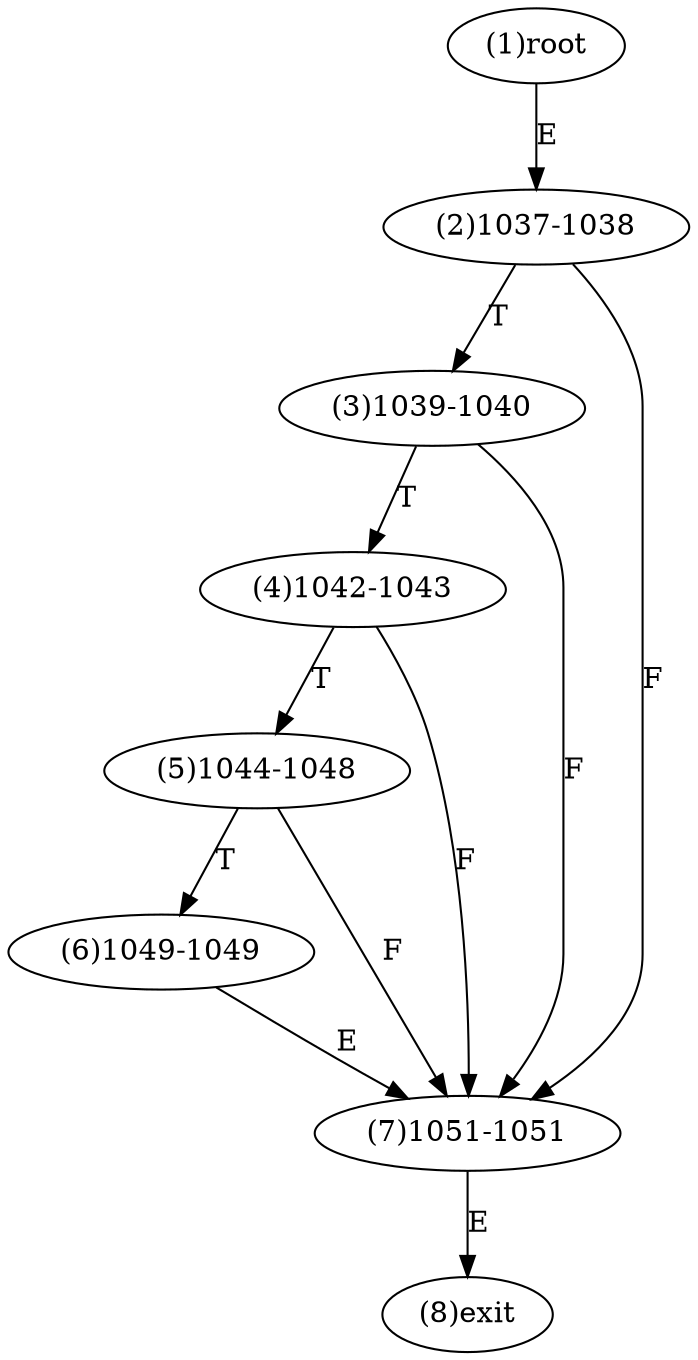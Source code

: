 digraph "" { 
1[ label="(1)root"];
2[ label="(2)1037-1038"];
3[ label="(3)1039-1040"];
4[ label="(4)1042-1043"];
5[ label="(5)1044-1048"];
6[ label="(6)1049-1049"];
7[ label="(7)1051-1051"];
8[ label="(8)exit"];
1->2[ label="E"];
2->7[ label="F"];
2->3[ label="T"];
3->7[ label="F"];
3->4[ label="T"];
4->7[ label="F"];
4->5[ label="T"];
5->7[ label="F"];
5->6[ label="T"];
6->7[ label="E"];
7->8[ label="E"];
}